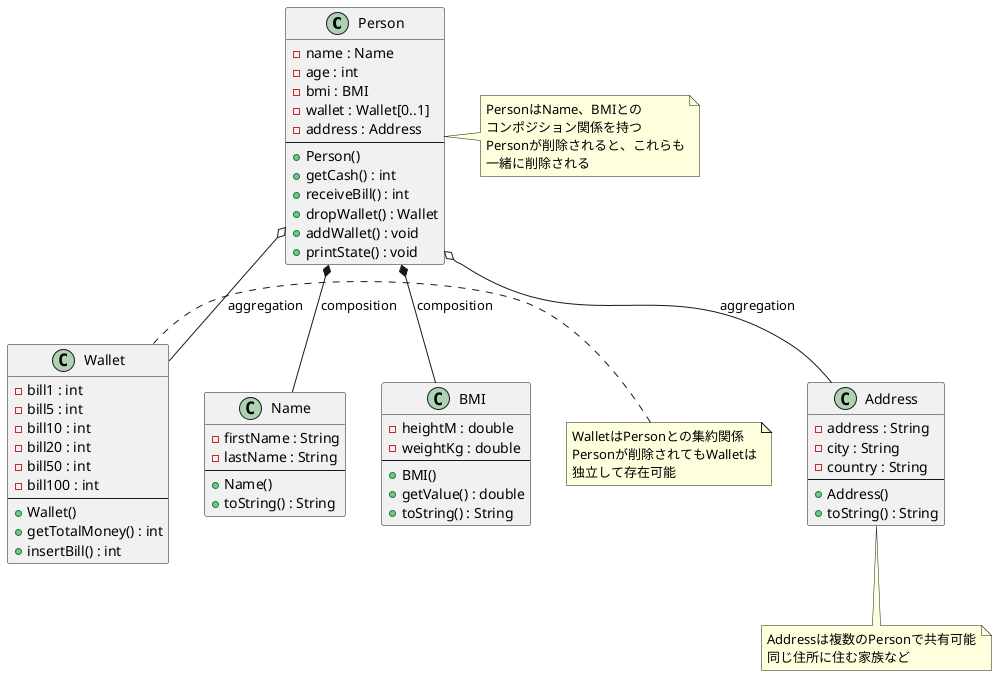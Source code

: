 @startuml composition

class Person {
  - name : Name
  - age : int
  - bmi : BMI
  - wallet : Wallet[0..1]
  - address : Address
  --
  + Person()
  + getCash() : int
  + receiveBill() : int
  + dropWallet() : Wallet
  + addWallet() : void
  + printState() : void
}

class Name {
  - firstName : String
  - lastName : String
  --
  + Name()
  + toString() : String
}

class BMI {
  - heightM : double
  - weightKg : double
  --
  + BMI()
  + getValue() : double
  + toString() : String
}

class Wallet {
  - bill1 : int
  - bill5 : int
  - bill10 : int
  - bill20 : int
  - bill50 : int
  - bill100 : int
  --
  + Wallet()
  + getTotalMoney() : int
  + insertBill() : int
}

class Address {
  - address : String
  - city : String
  - country : String
  --
  + Address()
  + toString() : String
}

' コンポジション関係（塗りつぶしダイヤモンド）
Person *-- Name : composition
Person *-- BMI : composition

' 集約関係（空のダイヤモンド）
Person o-- Wallet : aggregation
Person o-- Address : aggregation

note right of Person
  PersonはName、BMIとの
  コンポジション関係を持つ
  Personが削除されると、これらも
  一緒に削除される
end note

note left of Wallet
  WalletはPersonとの集約関係
  Personが削除されてもWalletは
  独立して存在可能
end note

note bottom of Address
  Addressは複数のPersonで共有可能
  同じ住所に住む家族など
end note

@enduml
